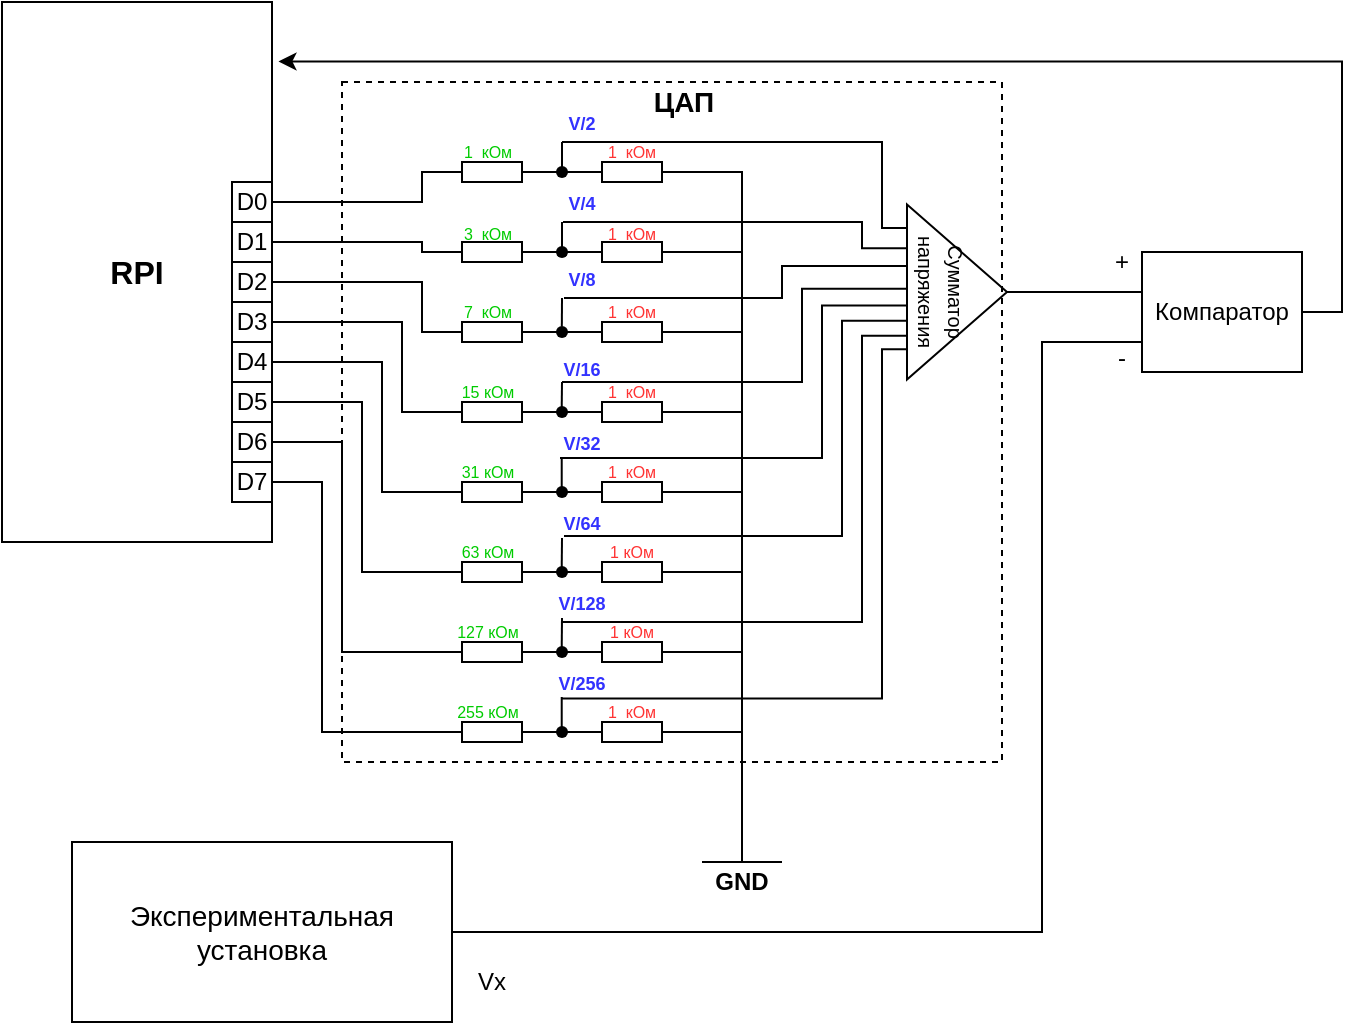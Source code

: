 <mxfile version="14.8.5" type="github"><diagram id="Ao8N1JVxFqzQUggPMkVe" name="Page-1"><mxGraphModel dx="1463" dy="832" grid="1" gridSize="10" guides="1" tooltips="1" connect="1" arrows="1" fold="1" page="1" pageScale="1" pageWidth="850" pageHeight="1100" math="0" shadow="0"><root><mxCell id="0"/><mxCell id="1" parent="0"/><mxCell id="EFaAXq0DuyYOStFWI_Eq-37" value="" style="shape=waypoint;sketch=0;fillStyle=solid;size=6;pointerEvents=1;points=[];fillColor=none;resizable=0;rotatable=0;perimeter=centerPerimeter;snapToPoint=1;strokeColor=#000000;" parent="1" vertex="1"><mxGeometry x="250" y="185" width="40" height="40" as="geometry"/></mxCell><mxCell id="EFaAXq0DuyYOStFWI_Eq-41" value="" style="shape=waypoint;sketch=0;fillStyle=solid;size=6;pointerEvents=1;points=[];fillColor=none;resizable=0;rotatable=0;perimeter=centerPerimeter;snapToPoint=1;strokeColor=#000000;" parent="1" vertex="1"><mxGeometry x="250" y="225" width="40" height="40" as="geometry"/></mxCell><mxCell id="EFaAXq0DuyYOStFWI_Eq-45" value="" style="shape=waypoint;sketch=0;fillStyle=solid;size=6;pointerEvents=1;points=[];fillColor=none;resizable=0;rotatable=0;perimeter=centerPerimeter;snapToPoint=1;strokeColor=#000000;" parent="1" vertex="1"><mxGeometry x="250" y="265" width="40" height="40" as="geometry"/></mxCell><mxCell id="EFaAXq0DuyYOStFWI_Eq-49" value="" style="shape=waypoint;sketch=0;fillStyle=solid;size=6;pointerEvents=1;points=[];fillColor=none;resizable=0;rotatable=0;perimeter=centerPerimeter;snapToPoint=1;strokeColor=#000000;" parent="1" vertex="1"><mxGeometry x="250" y="305" width="40" height="40" as="geometry"/></mxCell><mxCell id="EFaAXq0DuyYOStFWI_Eq-53" value="" style="shape=waypoint;sketch=0;fillStyle=solid;size=6;pointerEvents=1;points=[];fillColor=none;resizable=0;rotatable=0;perimeter=centerPerimeter;snapToPoint=1;strokeColor=#000000;" parent="1" vertex="1"><mxGeometry x="250" y="345" width="40" height="40" as="geometry"/></mxCell><mxCell id="EFaAXq0DuyYOStFWI_Eq-57" value="" style="shape=waypoint;sketch=0;fillStyle=solid;size=6;pointerEvents=1;points=[];fillColor=none;resizable=0;rotatable=0;perimeter=centerPerimeter;snapToPoint=1;strokeColor=#000000;" parent="1" vertex="1"><mxGeometry x="250" y="385" width="40" height="40" as="geometry"/></mxCell><mxCell id="EFaAXq0DuyYOStFWI_Eq-68" value="" style="shape=waypoint;sketch=0;fillStyle=solid;size=6;pointerEvents=1;points=[];fillColor=none;resizable=0;rotatable=0;perimeter=centerPerimeter;snapToPoint=1;strokeColor=#000000;" parent="1" vertex="1"><mxGeometry x="250" y="425" width="40" height="40" as="geometry"/></mxCell><mxCell id="EFaAXq0DuyYOStFWI_Eq-130" value="&lt;font style=&quot;font-size: 8px;&quot; color=&quot;#ff3333&quot;&gt;1&amp;nbsp; кОм&lt;/font&gt;" style="text;html=1;strokeColor=none;fillColor=none;align=center;verticalAlign=middle;whiteSpace=wrap;rounded=0;fontSize=8;" parent="1" vertex="1"><mxGeometry x="285" y="305" width="40" height="20" as="geometry"/></mxCell><mxCell id="EFaAXq0DuyYOStFWI_Eq-131" value="&lt;font style=&quot;font-size: 8px;&quot; color=&quot;#ff3333&quot;&gt;1 кОм&lt;/font&gt;" style="text;html=1;strokeColor=none;fillColor=none;align=center;verticalAlign=middle;whiteSpace=wrap;rounded=0;fontSize=8;" parent="1" vertex="1"><mxGeometry x="285" y="345" width="40" height="20" as="geometry"/></mxCell><mxCell id="EFaAXq0DuyYOStFWI_Eq-132" value="&lt;font color=&quot;#ff3333&quot; style=&quot;font-size: 8px;&quot;&gt;&lt;span style=&quot;font-size: 8px;&quot;&gt;1 кОм&lt;/span&gt;&lt;/font&gt;" style="text;html=1;strokeColor=none;fillColor=none;align=center;verticalAlign=middle;whiteSpace=wrap;rounded=0;fontSize=8;" parent="1" vertex="1"><mxGeometry x="285" y="385" width="40" height="20" as="geometry"/></mxCell><mxCell id="EFaAXq0DuyYOStFWI_Eq-133" value="&lt;font style=&quot;font-size: 8px;&quot; color=&quot;#ff3333&quot;&gt;1&amp;nbsp; кОм&lt;/font&gt;" style="text;html=1;strokeColor=none;fillColor=none;align=center;verticalAlign=middle;whiteSpace=wrap;rounded=0;fontSize=8;" parent="1" vertex="1"><mxGeometry x="285" y="265" width="40" height="20" as="geometry"/></mxCell><mxCell id="EFaAXq0DuyYOStFWI_Eq-134" value="&lt;font style=&quot;font-size: 8px;&quot; color=&quot;#ff3333&quot;&gt;1&amp;nbsp; кОм&lt;/font&gt;" style="text;html=1;strokeColor=none;fillColor=none;align=center;verticalAlign=middle;whiteSpace=wrap;rounded=0;fontSize=8;" parent="1" vertex="1"><mxGeometry x="285" y="225" width="40" height="20" as="geometry"/></mxCell><mxCell id="EFaAXq0DuyYOStFWI_Eq-135" value="&lt;font style=&quot;font-size: 8px;&quot; color=&quot;#ff3333&quot;&gt;1&amp;nbsp; кОм&lt;/font&gt;" style="text;html=1;strokeColor=none;fillColor=none;align=center;verticalAlign=middle;whiteSpace=wrap;rounded=0;fontSize=8;" parent="1" vertex="1"><mxGeometry x="285" y="186.25" width="40" height="20" as="geometry"/></mxCell><mxCell id="EFaAXq0DuyYOStFWI_Eq-137" value="&lt;font style=&quot;font-size: 8px;&quot; color=&quot;#ff3333&quot;&gt;1&amp;nbsp; кОм&lt;/font&gt;" style="text;html=1;strokeColor=none;fillColor=none;align=center;verticalAlign=middle;whiteSpace=wrap;rounded=0;fontSize=8;" parent="1" vertex="1"><mxGeometry x="285" y="425" width="40" height="20" as="geometry"/></mxCell><mxCell id="EFaAXq0DuyYOStFWI_Eq-136" value="&lt;font style=&quot;font-size: 8px;&quot; color=&quot;#ff3333&quot;&gt;1&amp;nbsp; кОм&lt;/font&gt;" style="text;html=1;strokeColor=none;fillColor=none;align=center;verticalAlign=middle;whiteSpace=wrap;rounded=0;fontSize=8;" parent="1" vertex="1"><mxGeometry x="285" y="145" width="40" height="20" as="geometry"/></mxCell><mxCell id="EFaAXq0DuyYOStFWI_Eq-4" style="edgeStyle=orthogonalEdgeStyle;rounded=0;orthogonalLoop=1;jettySize=auto;html=1;exitX=1;exitY=0.5;exitDx=0;exitDy=0;entryX=1.024;entryY=0.11;entryDx=0;entryDy=0;entryPerimeter=0;" parent="1" source="EFaAXq0DuyYOStFWI_Eq-5" target="EFaAXq0DuyYOStFWI_Eq-16" edge="1"><mxGeometry relative="1" as="geometry"><mxPoint x="150" y="105" as="targetPoint"/></mxGeometry></mxCell><mxCell id="EFaAXq0DuyYOStFWI_Eq-5" value="Компаратор" style="rounded=0;whiteSpace=wrap;html=1;" parent="1" vertex="1"><mxGeometry x="560" y="205" width="80" height="60" as="geometry"/></mxCell><mxCell id="EFaAXq0DuyYOStFWI_Eq-6" style="edgeStyle=elbowEdgeStyle;rounded=0;orthogonalLoop=1;jettySize=auto;html=1;exitX=1;exitY=0.5;exitDx=0;exitDy=0;entryX=0;entryY=0.75;entryDx=0;entryDy=0;endArrow=none;endFill=0;strokeColor=#000000;strokeWidth=1;" parent="1" source="EFaAXq0DuyYOStFWI_Eq-7" target="EFaAXq0DuyYOStFWI_Eq-5" edge="1"><mxGeometry relative="1" as="geometry"><Array as="points"><mxPoint x="510" y="340"/><mxPoint x="340" y="300"/><mxPoint x="240" y="240"/></Array></mxGeometry></mxCell><mxCell id="EFaAXq0DuyYOStFWI_Eq-7" value="&lt;font style=&quot;font-size: 14px&quot;&gt;Экспериментальная установка&lt;/font&gt;" style="rounded=0;whiteSpace=wrap;html=1;" parent="1" vertex="1"><mxGeometry x="25" y="500" width="190" height="90" as="geometry"/></mxCell><mxCell id="EFaAXq0DuyYOStFWI_Eq-8" style="edgeStyle=elbowEdgeStyle;rounded=0;orthogonalLoop=1;jettySize=auto;elbow=vertical;html=1;entryX=0;entryY=0.5;entryDx=0;entryDy=0;endArrow=diamond;endFill=1;" parent="1" source="EFaAXq0DuyYOStFWI_Eq-5" target="EFaAXq0DuyYOStFWI_Eq-5" edge="1"><mxGeometry relative="1" as="geometry"/></mxCell><mxCell id="EFaAXq0DuyYOStFWI_Eq-11" value="Vx" style="text;html=1;strokeColor=none;fillColor=none;align=center;verticalAlign=middle;whiteSpace=wrap;rounded=0;" parent="1" vertex="1"><mxGeometry x="215" y="560" width="40" height="20" as="geometry"/></mxCell><mxCell id="EFaAXq0DuyYOStFWI_Eq-12" value="-" style="text;html=1;strokeColor=none;fillColor=none;align=center;verticalAlign=middle;whiteSpace=wrap;rounded=0;" parent="1" vertex="1"><mxGeometry x="510" y="225" width="80" height="65" as="geometry"/></mxCell><mxCell id="EFaAXq0DuyYOStFWI_Eq-13" value="+" style="text;html=1;strokeColor=none;fillColor=none;align=center;verticalAlign=middle;whiteSpace=wrap;rounded=0;" parent="1" vertex="1"><mxGeometry x="530" y="195" width="40" height="30" as="geometry"/></mxCell><mxCell id="EFaAXq0DuyYOStFWI_Eq-16" value="&lt;b&gt;&lt;font style=&quot;font-size: 16px&quot;&gt;RPI&lt;/font&gt;&lt;/b&gt;" style="rounded=0;whiteSpace=wrap;html=1;" parent="1" vertex="1"><mxGeometry x="-10" y="80" width="135" height="270" as="geometry"/></mxCell><mxCell id="EFaAXq0DuyYOStFWI_Eq-17" value="D7" style="rounded=0;whiteSpace=wrap;html=1;" parent="1" vertex="1"><mxGeometry x="105" y="310" width="20" height="20" as="geometry"/></mxCell><mxCell id="EFaAXq0DuyYOStFWI_Eq-18" value="D6" style="rounded=0;whiteSpace=wrap;html=1;" parent="1" vertex="1"><mxGeometry x="105" y="290" width="20" height="20" as="geometry"/></mxCell><mxCell id="EFaAXq0DuyYOStFWI_Eq-19" value="D5" style="rounded=0;whiteSpace=wrap;html=1;" parent="1" vertex="1"><mxGeometry x="105" y="270" width="20" height="20" as="geometry"/></mxCell><mxCell id="EFaAXq0DuyYOStFWI_Eq-20" value="D4" style="rounded=0;whiteSpace=wrap;html=1;" parent="1" vertex="1"><mxGeometry x="105" y="250" width="20" height="20" as="geometry"/></mxCell><mxCell id="EFaAXq0DuyYOStFWI_Eq-21" value="D3" style="rounded=0;whiteSpace=wrap;html=1;" parent="1" vertex="1"><mxGeometry x="105" y="230" width="20" height="20" as="geometry"/></mxCell><mxCell id="EFaAXq0DuyYOStFWI_Eq-22" value="D2" style="rounded=0;whiteSpace=wrap;html=1;" parent="1" vertex="1"><mxGeometry x="105" y="210" width="20" height="20" as="geometry"/></mxCell><mxCell id="EFaAXq0DuyYOStFWI_Eq-23" value="D1" style="rounded=0;whiteSpace=wrap;html=1;" parent="1" vertex="1"><mxGeometry x="105" y="190" width="20" height="20" as="geometry"/></mxCell><mxCell id="EFaAXq0DuyYOStFWI_Eq-24" value="D0" style="rounded=0;whiteSpace=wrap;html=1;" parent="1" vertex="1"><mxGeometry x="105" y="170" width="20" height="20" as="geometry"/></mxCell><mxCell id="EFaAXq0DuyYOStFWI_Eq-84" style="edgeStyle=elbowEdgeStyle;rounded=0;orthogonalLoop=1;jettySize=auto;html=1;exitX=0;exitY=0.5;exitDx=0;exitDy=0;entryX=1;entryY=0.5;entryDx=0;entryDy=0;startArrow=none;startFill=0;endArrow=none;endFill=0;" parent="1" source="EFaAXq0DuyYOStFWI_Eq-26" target="EFaAXq0DuyYOStFWI_Eq-24" edge="1"><mxGeometry relative="1" as="geometry"><Array as="points"><mxPoint x="200" y="170"/></Array></mxGeometry></mxCell><mxCell id="EFaAXq0DuyYOStFWI_Eq-26" value="" style="rounded=0;whiteSpace=wrap;html=1;" parent="1" vertex="1"><mxGeometry x="220" y="160" width="30" height="10" as="geometry"/></mxCell><mxCell id="EFaAXq0DuyYOStFWI_Eq-154" style="edgeStyle=elbowEdgeStyle;rounded=0;orthogonalLoop=1;jettySize=auto;html=1;exitX=1;exitY=0.5;exitDx=0;exitDy=0;entryX=0.5;entryY=0;entryDx=0;entryDy=0;fontSize=12;fontColor=#000000;startArrow=none;startFill=0;endArrow=none;endFill=0;elbow=vertical;" parent="1" source="EFaAXq0DuyYOStFWI_Eq-27" target="EFaAXq0DuyYOStFWI_Eq-150" edge="1"><mxGeometry relative="1" as="geometry"><Array as="points"><mxPoint x="340" y="165"/></Array></mxGeometry></mxCell><mxCell id="EFaAXq0DuyYOStFWI_Eq-27" value="" style="rounded=0;whiteSpace=wrap;html=1;" parent="1" vertex="1"><mxGeometry x="290" y="160" width="30" height="10" as="geometry"/></mxCell><mxCell id="EFaAXq0DuyYOStFWI_Eq-28" value="" style="endArrow=none;html=1;exitX=1;exitY=0.5;exitDx=0;exitDy=0;entryX=0;entryY=0.5;entryDx=0;entryDy=0;" parent="1" source="EFaAXq0DuyYOStFWI_Eq-26" target="EFaAXq0DuyYOStFWI_Eq-27" edge="1"><mxGeometry width="50" height="50" relative="1" as="geometry"><mxPoint x="340" y="-10" as="sourcePoint"/><mxPoint x="390" y="-60" as="targetPoint"/></mxGeometry></mxCell><mxCell id="EFaAXq0DuyYOStFWI_Eq-85" style="edgeStyle=elbowEdgeStyle;rounded=0;orthogonalLoop=1;jettySize=auto;html=1;exitX=0;exitY=0.5;exitDx=0;exitDy=0;entryX=1;entryY=0.5;entryDx=0;entryDy=0;startArrow=none;startFill=0;endArrow=none;endFill=0;" parent="1" source="EFaAXq0DuyYOStFWI_Eq-34" target="EFaAXq0DuyYOStFWI_Eq-23" edge="1"><mxGeometry relative="1" as="geometry"><Array as="points"><mxPoint x="200" y="208"/></Array></mxGeometry></mxCell><mxCell id="EFaAXq0DuyYOStFWI_Eq-34" value="" style="rounded=0;whiteSpace=wrap;html=1;" parent="1" vertex="1"><mxGeometry x="220" y="200" width="30" height="10" as="geometry"/></mxCell><mxCell id="EFaAXq0DuyYOStFWI_Eq-35" value="" style="rounded=0;whiteSpace=wrap;html=1;" parent="1" vertex="1"><mxGeometry x="290" y="200" width="30" height="10" as="geometry"/></mxCell><mxCell id="EFaAXq0DuyYOStFWI_Eq-36" value="" style="endArrow=none;html=1;exitX=1;exitY=0.5;exitDx=0;exitDy=0;entryX=0;entryY=0.5;entryDx=0;entryDy=0;" parent="1" source="EFaAXq0DuyYOStFWI_Eq-34" target="EFaAXq0DuyYOStFWI_Eq-35" edge="1"><mxGeometry width="50" height="50" relative="1" as="geometry"><mxPoint x="340" y="30" as="sourcePoint"/><mxPoint x="390" y="-20" as="targetPoint"/></mxGeometry></mxCell><mxCell id="EFaAXq0DuyYOStFWI_Eq-86" style="edgeStyle=elbowEdgeStyle;rounded=0;orthogonalLoop=1;jettySize=auto;html=1;exitX=0;exitY=0.5;exitDx=0;exitDy=0;entryX=1;entryY=0.5;entryDx=0;entryDy=0;startArrow=none;startFill=0;endArrow=none;endFill=0;" parent="1" source="EFaAXq0DuyYOStFWI_Eq-38" target="EFaAXq0DuyYOStFWI_Eq-22" edge="1"><mxGeometry relative="1" as="geometry"><Array as="points"><mxPoint x="200" y="230"/></Array></mxGeometry></mxCell><mxCell id="EFaAXq0DuyYOStFWI_Eq-38" value="" style="rounded=0;whiteSpace=wrap;html=1;" parent="1" vertex="1"><mxGeometry x="220" y="240" width="30" height="10" as="geometry"/></mxCell><mxCell id="EFaAXq0DuyYOStFWI_Eq-39" value="" style="rounded=0;whiteSpace=wrap;html=1;" parent="1" vertex="1"><mxGeometry x="290" y="240" width="30" height="10" as="geometry"/></mxCell><mxCell id="EFaAXq0DuyYOStFWI_Eq-40" value="" style="endArrow=none;html=1;exitX=1;exitY=0.5;exitDx=0;exitDy=0;entryX=0;entryY=0.5;entryDx=0;entryDy=0;" parent="1" source="EFaAXq0DuyYOStFWI_Eq-38" target="EFaAXq0DuyYOStFWI_Eq-39" edge="1"><mxGeometry width="50" height="50" relative="1" as="geometry"><mxPoint x="340" y="70" as="sourcePoint"/><mxPoint x="390" y="20" as="targetPoint"/></mxGeometry></mxCell><mxCell id="EFaAXq0DuyYOStFWI_Eq-87" style="edgeStyle=elbowEdgeStyle;rounded=0;orthogonalLoop=1;jettySize=auto;html=1;exitX=0;exitY=0.5;exitDx=0;exitDy=0;entryX=1;entryY=0.5;entryDx=0;entryDy=0;startArrow=none;startFill=0;endArrow=none;endFill=0;" parent="1" source="EFaAXq0DuyYOStFWI_Eq-42" target="EFaAXq0DuyYOStFWI_Eq-21" edge="1"><mxGeometry relative="1" as="geometry"><Array as="points"><mxPoint x="190" y="270"/><mxPoint x="180" y="260"/></Array></mxGeometry></mxCell><mxCell id="EFaAXq0DuyYOStFWI_Eq-42" value="" style="rounded=0;whiteSpace=wrap;html=1;" parent="1" vertex="1"><mxGeometry x="220" y="280" width="30" height="10" as="geometry"/></mxCell><mxCell id="EFaAXq0DuyYOStFWI_Eq-43" value="" style="rounded=0;whiteSpace=wrap;html=1;" parent="1" vertex="1"><mxGeometry x="290" y="280" width="30" height="10" as="geometry"/></mxCell><mxCell id="EFaAXq0DuyYOStFWI_Eq-44" value="" style="endArrow=none;html=1;exitX=1;exitY=0.5;exitDx=0;exitDy=0;entryX=0;entryY=0.5;entryDx=0;entryDy=0;" parent="1" source="EFaAXq0DuyYOStFWI_Eq-42" target="EFaAXq0DuyYOStFWI_Eq-43" edge="1"><mxGeometry width="50" height="50" relative="1" as="geometry"><mxPoint x="340" y="110" as="sourcePoint"/><mxPoint x="390" y="60" as="targetPoint"/></mxGeometry></mxCell><mxCell id="EFaAXq0DuyYOStFWI_Eq-88" style="edgeStyle=elbowEdgeStyle;rounded=0;orthogonalLoop=1;jettySize=auto;html=1;exitX=0;exitY=0.5;exitDx=0;exitDy=0;entryX=1;entryY=0.5;entryDx=0;entryDy=0;startArrow=none;startFill=0;endArrow=none;endFill=0;" parent="1" source="EFaAXq0DuyYOStFWI_Eq-46" target="EFaAXq0DuyYOStFWI_Eq-20" edge="1"><mxGeometry relative="1" as="geometry"><Array as="points"><mxPoint x="180" y="300"/><mxPoint x="170" y="300"/></Array></mxGeometry></mxCell><mxCell id="EFaAXq0DuyYOStFWI_Eq-46" value="" style="rounded=0;whiteSpace=wrap;html=1;" parent="1" vertex="1"><mxGeometry x="220" y="320" width="30" height="10" as="geometry"/></mxCell><mxCell id="EFaAXq0DuyYOStFWI_Eq-47" value="" style="rounded=0;whiteSpace=wrap;html=1;" parent="1" vertex="1"><mxGeometry x="290" y="320" width="30" height="10" as="geometry"/></mxCell><mxCell id="EFaAXq0DuyYOStFWI_Eq-48" value="" style="endArrow=none;html=1;exitX=1;exitY=0.5;exitDx=0;exitDy=0;entryX=0;entryY=0.5;entryDx=0;entryDy=0;" parent="1" source="EFaAXq0DuyYOStFWI_Eq-46" target="EFaAXq0DuyYOStFWI_Eq-47" edge="1"><mxGeometry width="50" height="50" relative="1" as="geometry"><mxPoint x="340" y="150" as="sourcePoint"/><mxPoint x="390" y="100" as="targetPoint"/></mxGeometry></mxCell><mxCell id="EFaAXq0DuyYOStFWI_Eq-89" style="edgeStyle=elbowEdgeStyle;rounded=0;orthogonalLoop=1;jettySize=auto;html=1;exitX=0;exitY=0.5;exitDx=0;exitDy=0;entryX=1;entryY=0.5;entryDx=0;entryDy=0;startArrow=none;startFill=0;endArrow=none;endFill=0;" parent="1" source="EFaAXq0DuyYOStFWI_Eq-50" target="EFaAXq0DuyYOStFWI_Eq-19" edge="1"><mxGeometry relative="1" as="geometry"><Array as="points"><mxPoint x="170" y="330"/></Array></mxGeometry></mxCell><mxCell id="EFaAXq0DuyYOStFWI_Eq-50" value="" style="rounded=0;whiteSpace=wrap;html=1;" parent="1" vertex="1"><mxGeometry x="220" y="360" width="30" height="10" as="geometry"/></mxCell><mxCell id="EFaAXq0DuyYOStFWI_Eq-51" value="" style="rounded=0;whiteSpace=wrap;html=1;" parent="1" vertex="1"><mxGeometry x="290" y="360" width="30" height="10" as="geometry"/></mxCell><mxCell id="EFaAXq0DuyYOStFWI_Eq-52" value="" style="endArrow=none;html=1;exitX=1;exitY=0.5;exitDx=0;exitDy=0;entryX=0;entryY=0.5;entryDx=0;entryDy=0;" parent="1" source="EFaAXq0DuyYOStFWI_Eq-50" target="EFaAXq0DuyYOStFWI_Eq-51" edge="1"><mxGeometry width="50" height="50" relative="1" as="geometry"><mxPoint x="340" y="190" as="sourcePoint"/><mxPoint x="390" y="140" as="targetPoint"/></mxGeometry></mxCell><mxCell id="EFaAXq0DuyYOStFWI_Eq-90" style="edgeStyle=elbowEdgeStyle;rounded=0;orthogonalLoop=1;jettySize=auto;html=1;exitX=0;exitY=0.5;exitDx=0;exitDy=0;startArrow=none;startFill=0;endArrow=none;endFill=0;" parent="1" source="EFaAXq0DuyYOStFWI_Eq-54" target="EFaAXq0DuyYOStFWI_Eq-18" edge="1"><mxGeometry relative="1" as="geometry"><Array as="points"><mxPoint x="160" y="350"/></Array></mxGeometry></mxCell><mxCell id="EFaAXq0DuyYOStFWI_Eq-54" value="" style="rounded=0;whiteSpace=wrap;html=1;" parent="1" vertex="1"><mxGeometry x="220" y="400" width="30" height="10" as="geometry"/></mxCell><mxCell id="EFaAXq0DuyYOStFWI_Eq-55" value="" style="rounded=0;whiteSpace=wrap;html=1;" parent="1" vertex="1"><mxGeometry x="290" y="400" width="30" height="10" as="geometry"/></mxCell><mxCell id="EFaAXq0DuyYOStFWI_Eq-56" value="" style="endArrow=none;html=1;exitX=1;exitY=0.5;exitDx=0;exitDy=0;entryX=0;entryY=0.5;entryDx=0;entryDy=0;" parent="1" source="EFaAXq0DuyYOStFWI_Eq-54" target="EFaAXq0DuyYOStFWI_Eq-55" edge="1"><mxGeometry width="50" height="50" relative="1" as="geometry"><mxPoint x="340" y="230" as="sourcePoint"/><mxPoint x="390" y="180" as="targetPoint"/></mxGeometry></mxCell><mxCell id="EFaAXq0DuyYOStFWI_Eq-91" style="edgeStyle=elbowEdgeStyle;rounded=0;orthogonalLoop=1;jettySize=auto;html=1;exitX=0;exitY=0.5;exitDx=0;exitDy=0;entryX=1;entryY=0.5;entryDx=0;entryDy=0;startArrow=none;startFill=0;endArrow=none;endFill=0;" parent="1" source="EFaAXq0DuyYOStFWI_Eq-58" target="EFaAXq0DuyYOStFWI_Eq-17" edge="1"><mxGeometry relative="1" as="geometry"><Array as="points"><mxPoint x="150" y="380"/></Array></mxGeometry></mxCell><mxCell id="EFaAXq0DuyYOStFWI_Eq-58" value="" style="rounded=0;whiteSpace=wrap;html=1;" parent="1" vertex="1"><mxGeometry x="220" y="440" width="30" height="10" as="geometry"/></mxCell><mxCell id="EFaAXq0DuyYOStFWI_Eq-59" value="" style="rounded=0;whiteSpace=wrap;html=1;" parent="1" vertex="1"><mxGeometry x="290" y="440" width="30" height="10" as="geometry"/></mxCell><mxCell id="EFaAXq0DuyYOStFWI_Eq-60" value="" style="endArrow=none;html=1;exitDx=0;exitDy=0;entryX=0;entryY=0.5;entryDx=0;entryDy=0;startArrow=none;" parent="1" source="EFaAXq0DuyYOStFWI_Eq-68" target="EFaAXq0DuyYOStFWI_Eq-59" edge="1"><mxGeometry width="50" height="50" relative="1" as="geometry"><mxPoint x="340" y="270" as="sourcePoint"/><mxPoint x="390" y="220" as="targetPoint"/></mxGeometry></mxCell><mxCell id="EFaAXq0DuyYOStFWI_Eq-63" value="&lt;b&gt;&lt;font style=&quot;font-size: 14px&quot;&gt;ЦАП&lt;/font&gt;&lt;/b&gt;" style="text;html=1;strokeColor=none;fillColor=none;align=center;verticalAlign=middle;whiteSpace=wrap;rounded=0;" parent="1" vertex="1"><mxGeometry x="311.25" y="120" width="40" height="20" as="geometry"/></mxCell><mxCell id="EFaAXq0DuyYOStFWI_Eq-69" value="" style="endArrow=none;html=1;exitX=1;exitY=0.5;exitDx=0;exitDy=0;entryDx=0;entryDy=0;" parent="1" source="EFaAXq0DuyYOStFWI_Eq-58" target="EFaAXq0DuyYOStFWI_Eq-68" edge="1"><mxGeometry width="50" height="50" relative="1" as="geometry"><mxPoint x="250" y="445" as="sourcePoint"/><mxPoint x="290" y="445" as="targetPoint"/></mxGeometry></mxCell><mxCell id="EFaAXq0DuyYOStFWI_Eq-70" value="" style="shape=waypoint;sketch=0;fillStyle=solid;size=6;pointerEvents=1;points=[];fillColor=none;resizable=0;rotatable=0;perimeter=centerPerimeter;snapToPoint=1;strokeColor=#000000;" parent="1" vertex="1"><mxGeometry x="250" y="145" width="40" height="40" as="geometry"/></mxCell><mxCell id="EFaAXq0DuyYOStFWI_Eq-92" style="edgeStyle=elbowEdgeStyle;rounded=0;orthogonalLoop=1;jettySize=auto;html=1;exitX=1;exitY=0.5;exitDx=0;exitDy=0;entryX=0.75;entryY=1;entryDx=0;entryDy=0;startArrow=none;startFill=0;endArrow=none;endFill=0;" parent="1" source="EFaAXq0DuyYOStFWI_Eq-72" target="EFaAXq0DuyYOStFWI_Eq-13" edge="1"><mxGeometry relative="1" as="geometry"/></mxCell><mxCell id="EFaAXq0DuyYOStFWI_Eq-176" style="edgeStyle=elbowEdgeStyle;rounded=0;orthogonalLoop=1;jettySize=auto;html=1;exitX=-0.01;exitY=0.134;exitDx=0;exitDy=0;fontSize=12;fontColor=#000000;startArrow=none;startFill=0;endArrow=none;endFill=0;exitPerimeter=0;" parent="1" source="EFaAXq0DuyYOStFWI_Eq-72" edge="1"><mxGeometry relative="1" as="geometry"><mxPoint x="270" y="150" as="targetPoint"/><Array as="points"><mxPoint x="430" y="170"/><mxPoint x="410" y="180"/></Array></mxGeometry></mxCell><mxCell id="EFaAXq0DuyYOStFWI_Eq-72" value="" style="triangle;whiteSpace=wrap;html=1;strokeColor=#000000;fillColor=#ffffff;align=center;verticalAlign=top;" parent="1" vertex="1"><mxGeometry x="442.5" y="181.25" width="50" height="87.5" as="geometry"/></mxCell><mxCell id="EFaAXq0DuyYOStFWI_Eq-73" value="&lt;font style=&quot;font-size: 10px&quot;&gt;Сумматор напряжения&lt;/font&gt;" style="text;html=1;strokeColor=none;fillColor=none;align=center;verticalAlign=middle;whiteSpace=wrap;rounded=0;horizontal=1;rotation=90;" parent="1" vertex="1"><mxGeometry x="440" y="215" width="40" height="20" as="geometry"/></mxCell><mxCell id="EFaAXq0DuyYOStFWI_Eq-138" value="&lt;font style=&quot;font-size: 8px&quot;&gt;31 кОм&lt;/font&gt;" style="text;html=1;strokeColor=none;fillColor=none;align=center;verticalAlign=middle;whiteSpace=wrap;rounded=0;fontSize=8;fontColor=#00CC00;" parent="1" vertex="1"><mxGeometry x="212.5" y="305" width="40" height="20" as="geometry"/></mxCell><mxCell id="EFaAXq0DuyYOStFWI_Eq-139" value="&lt;font style=&quot;font-size: 8px&quot;&gt;63 кОм&lt;/font&gt;" style="text;html=1;strokeColor=none;fillColor=none;align=center;verticalAlign=middle;whiteSpace=wrap;rounded=0;fontSize=8;fontColor=#00CC00;" parent="1" vertex="1"><mxGeometry x="212.5" y="345" width="40" height="20" as="geometry"/></mxCell><mxCell id="EFaAXq0DuyYOStFWI_Eq-140" value="&lt;font style=&quot;font-size: 8px&quot;&gt;&lt;span style=&quot;font-size: 8px&quot;&gt;127 кОм&lt;/span&gt;&lt;/font&gt;" style="text;html=1;strokeColor=none;fillColor=none;align=center;verticalAlign=middle;whiteSpace=wrap;rounded=0;fontSize=8;fontColor=#00CC00;" parent="1" vertex="1"><mxGeometry x="212.5" y="385" width="40" height="20" as="geometry"/></mxCell><mxCell id="EFaAXq0DuyYOStFWI_Eq-141" value="&lt;font style=&quot;font-size: 8px&quot;&gt;15 кОм&lt;/font&gt;" style="text;html=1;strokeColor=none;fillColor=none;align=center;verticalAlign=middle;whiteSpace=wrap;rounded=0;fontSize=8;fontColor=#00CC00;" parent="1" vertex="1"><mxGeometry x="212.5" y="265" width="40" height="20" as="geometry"/></mxCell><mxCell id="EFaAXq0DuyYOStFWI_Eq-142" value="&lt;font style=&quot;font-size: 8px&quot;&gt;7&amp;nbsp; кОм&lt;/font&gt;" style="text;html=1;strokeColor=none;fillColor=none;align=center;verticalAlign=middle;whiteSpace=wrap;rounded=0;fontSize=8;fontColor=#00CC00;" parent="1" vertex="1"><mxGeometry x="212.5" y="225" width="40" height="20" as="geometry"/></mxCell><mxCell id="EFaAXq0DuyYOStFWI_Eq-143" value="&lt;font style=&quot;font-size: 8px&quot;&gt;3&amp;nbsp; кОм&lt;/font&gt;" style="text;html=1;strokeColor=none;fillColor=none;align=center;verticalAlign=middle;whiteSpace=wrap;rounded=0;fontSize=8;fontColor=#00CC00;" parent="1" vertex="1"><mxGeometry x="212.5" y="186.25" width="40" height="20" as="geometry"/></mxCell><mxCell id="EFaAXq0DuyYOStFWI_Eq-144" value="&lt;font style=&quot;font-size: 8px;&quot;&gt;1&amp;nbsp; кОм&lt;/font&gt;" style="text;html=1;strokeColor=none;fillColor=none;align=center;verticalAlign=middle;whiteSpace=wrap;rounded=0;fontSize=8;fontColor=#00CC00;" parent="1" vertex="1"><mxGeometry x="212.5" y="145" width="40" height="20" as="geometry"/></mxCell><mxCell id="EFaAXq0DuyYOStFWI_Eq-145" value="&lt;font style=&quot;font-size: 8px&quot;&gt;255 кОм&lt;/font&gt;" style="text;html=1;strokeColor=none;fillColor=none;align=center;verticalAlign=middle;whiteSpace=wrap;rounded=0;fontSize=8;fontColor=#00CC00;" parent="1" vertex="1"><mxGeometry x="212.5" y="425" width="40" height="20" as="geometry"/></mxCell><mxCell id="EFaAXq0DuyYOStFWI_Eq-146" value="" style="endArrow=none;html=1;fontSize=8;fontColor=#00CC00;" parent="1" edge="1"><mxGeometry width="50" height="50" relative="1" as="geometry"><mxPoint x="340" y="510" as="sourcePoint"/><mxPoint x="380" y="510" as="targetPoint"/></mxGeometry></mxCell><mxCell id="EFaAXq0DuyYOStFWI_Eq-150" value="GND" style="text;html=1;strokeColor=none;fillColor=none;align=center;verticalAlign=middle;whiteSpace=wrap;rounded=0;fontSize=12;fontStyle=1" parent="1" vertex="1"><mxGeometry x="340" y="510" width="40" height="20" as="geometry"/></mxCell><mxCell id="EFaAXq0DuyYOStFWI_Eq-155" value="" style="endArrow=none;html=1;fontSize=12;fontColor=#000000;exitX=1;exitY=0.5;exitDx=0;exitDy=0;" parent="1" source="EFaAXq0DuyYOStFWI_Eq-35" edge="1"><mxGeometry width="50" height="50" relative="1" as="geometry"><mxPoint x="350" y="320" as="sourcePoint"/><mxPoint x="360" y="205" as="targetPoint"/></mxGeometry></mxCell><mxCell id="EFaAXq0DuyYOStFWI_Eq-156" value="" style="endArrow=none;html=1;fontSize=12;fontColor=#000000;exitX=1;exitY=0.5;exitDx=0;exitDy=0;" parent="1" edge="1"><mxGeometry width="50" height="50" relative="1" as="geometry"><mxPoint x="320" y="245" as="sourcePoint"/><mxPoint x="360" y="245" as="targetPoint"/></mxGeometry></mxCell><mxCell id="EFaAXq0DuyYOStFWI_Eq-157" value="" style="endArrow=none;html=1;fontSize=12;fontColor=#000000;exitX=1;exitY=0.5;exitDx=0;exitDy=0;" parent="1" edge="1"><mxGeometry width="50" height="50" relative="1" as="geometry"><mxPoint x="320" y="285" as="sourcePoint"/><mxPoint x="360" y="285" as="targetPoint"/></mxGeometry></mxCell><mxCell id="EFaAXq0DuyYOStFWI_Eq-158" value="" style="endArrow=none;html=1;fontSize=12;fontColor=#000000;exitX=1;exitY=0.5;exitDx=0;exitDy=0;" parent="1" edge="1"><mxGeometry width="50" height="50" relative="1" as="geometry"><mxPoint x="320" y="325" as="sourcePoint"/><mxPoint x="360" y="325" as="targetPoint"/></mxGeometry></mxCell><mxCell id="EFaAXq0DuyYOStFWI_Eq-159" value="" style="endArrow=none;html=1;fontSize=12;fontColor=#000000;exitX=1;exitY=0.5;exitDx=0;exitDy=0;" parent="1" edge="1"><mxGeometry width="50" height="50" relative="1" as="geometry"><mxPoint x="320" y="365" as="sourcePoint"/><mxPoint x="360" y="365" as="targetPoint"/></mxGeometry></mxCell><mxCell id="EFaAXq0DuyYOStFWI_Eq-160" value="" style="endArrow=none;html=1;fontSize=12;fontColor=#000000;exitX=1;exitY=0.5;exitDx=0;exitDy=0;" parent="1" edge="1"><mxGeometry width="50" height="50" relative="1" as="geometry"><mxPoint x="320" y="405" as="sourcePoint"/><mxPoint x="360" y="405" as="targetPoint"/></mxGeometry></mxCell><mxCell id="EFaAXq0DuyYOStFWI_Eq-161" value="" style="endArrow=none;html=1;fontSize=12;fontColor=#000000;exitX=1;exitY=0.5;exitDx=0;exitDy=0;" parent="1" edge="1"><mxGeometry width="50" height="50" relative="1" as="geometry"><mxPoint x="320" y="445" as="sourcePoint"/><mxPoint x="360" y="445" as="targetPoint"/></mxGeometry></mxCell><mxCell id="EFaAXq0DuyYOStFWI_Eq-165" value="" style="endArrow=none;html=1;fontSize=12;fontColor=#000000;" parent="1" source="EFaAXq0DuyYOStFWI_Eq-70" edge="1"><mxGeometry width="50" height="50" relative="1" as="geometry"><mxPoint x="350" y="320" as="sourcePoint"/><mxPoint x="270" y="150" as="targetPoint"/></mxGeometry></mxCell><mxCell id="EFaAXq0DuyYOStFWI_Eq-166" value="" style="endArrow=none;html=1;fontSize=12;fontColor=#000000;" parent="1" source="EFaAXq0DuyYOStFWI_Eq-37" edge="1"><mxGeometry width="50" height="50" relative="1" as="geometry"><mxPoint x="280" y="175" as="sourcePoint"/><mxPoint x="270" y="190" as="targetPoint"/></mxGeometry></mxCell><mxCell id="EFaAXq0DuyYOStFWI_Eq-170" value="" style="endArrow=none;html=1;fontSize=12;fontColor=#000000;" parent="1" edge="1"><mxGeometry width="50" height="50" relative="1" as="geometry"><mxPoint x="269.92" y="242.25" as="sourcePoint"/><mxPoint x="270" y="228" as="targetPoint"/></mxGeometry></mxCell><mxCell id="EFaAXq0DuyYOStFWI_Eq-171" value="" style="endArrow=none;html=1;fontSize=12;fontColor=#000000;" parent="1" edge="1"><mxGeometry width="50" height="50" relative="1" as="geometry"><mxPoint x="269.86" y="282.5" as="sourcePoint"/><mxPoint x="270" y="270" as="targetPoint"/></mxGeometry></mxCell><mxCell id="EFaAXq0DuyYOStFWI_Eq-172" value="" style="endArrow=none;html=1;fontSize=12;fontColor=#000000;" parent="1" edge="1"><mxGeometry width="50" height="50" relative="1" as="geometry"><mxPoint x="269.86" y="322.5" as="sourcePoint"/><mxPoint x="269.86" y="307.5" as="targetPoint"/></mxGeometry></mxCell><mxCell id="EFaAXq0DuyYOStFWI_Eq-173" value="" style="endArrow=none;html=1;fontSize=12;fontColor=#000000;" parent="1" edge="1"><mxGeometry width="50" height="50" relative="1" as="geometry"><mxPoint x="269.86" y="362.5" as="sourcePoint"/><mxPoint x="270" y="348" as="targetPoint"/></mxGeometry></mxCell><mxCell id="EFaAXq0DuyYOStFWI_Eq-174" value="" style="endArrow=none;html=1;fontSize=12;fontColor=#000000;" parent="1" edge="1"><mxGeometry width="50" height="50" relative="1" as="geometry"><mxPoint x="269.86" y="402.5" as="sourcePoint"/><mxPoint x="270" y="388" as="targetPoint"/></mxGeometry></mxCell><mxCell id="EFaAXq0DuyYOStFWI_Eq-175" value="" style="endArrow=none;html=1;fontSize=12;fontColor=#000000;" parent="1" edge="1"><mxGeometry width="50" height="50" relative="1" as="geometry"><mxPoint x="269.86" y="442.5" as="sourcePoint"/><mxPoint x="269.86" y="427.5" as="targetPoint"/></mxGeometry></mxCell><mxCell id="EFaAXq0DuyYOStFWI_Eq-177" style="edgeStyle=elbowEdgeStyle;rounded=0;orthogonalLoop=1;jettySize=auto;html=1;exitX=0;exitY=0.25;exitDx=0;exitDy=0;fontSize=12;fontColor=#000000;startArrow=none;startFill=0;endArrow=none;endFill=0;" parent="1" source="EFaAXq0DuyYOStFWI_Eq-72" edge="1"><mxGeometry relative="1" as="geometry"><mxPoint x="442.5" y="232.975" as="sourcePoint"/><mxPoint x="270.5" y="190" as="targetPoint"/><Array as="points"><mxPoint x="420" y="200"/></Array></mxGeometry></mxCell><mxCell id="EFaAXq0DuyYOStFWI_Eq-178" style="edgeStyle=elbowEdgeStyle;rounded=0;orthogonalLoop=1;jettySize=auto;html=1;fontSize=12;fontColor=#000000;startArrow=none;startFill=0;endArrow=none;endFill=0;" parent="1" edge="1"><mxGeometry relative="1" as="geometry"><mxPoint x="442" y="212" as="sourcePoint"/><mxPoint x="271" y="228" as="targetPoint"/><Array as="points"><mxPoint x="380" y="220"/></Array></mxGeometry></mxCell><mxCell id="EFaAXq0DuyYOStFWI_Eq-179" style="edgeStyle=elbowEdgeStyle;rounded=0;orthogonalLoop=1;jettySize=auto;html=1;exitX=-0.004;exitY=0.481;exitDx=0;exitDy=0;fontSize=12;fontColor=#000000;startArrow=none;startFill=0;endArrow=none;endFill=0;exitPerimeter=0;" parent="1" source="EFaAXq0DuyYOStFWI_Eq-72" edge="1"><mxGeometry relative="1" as="geometry"><mxPoint x="442.5" y="252.01" as="sourcePoint"/><mxPoint x="270" y="270" as="targetPoint"/><Array as="points"><mxPoint x="390" y="250"/></Array></mxGeometry></mxCell><mxCell id="EFaAXq0DuyYOStFWI_Eq-180" style="edgeStyle=elbowEdgeStyle;rounded=0;orthogonalLoop=1;jettySize=auto;html=1;fontSize=12;fontColor=#000000;startArrow=none;startFill=0;endArrow=none;endFill=0;exitX=-0.004;exitY=0.577;exitDx=0;exitDy=0;exitPerimeter=0;" parent="1" source="EFaAXq0DuyYOStFWI_Eq-72" edge="1"><mxGeometry relative="1" as="geometry"><mxPoint x="440" y="229" as="sourcePoint"/><mxPoint x="269" y="308" as="targetPoint"/><Array as="points"><mxPoint x="400" y="260"/></Array></mxGeometry></mxCell><mxCell id="EFaAXq0DuyYOStFWI_Eq-181" style="edgeStyle=elbowEdgeStyle;rounded=0;orthogonalLoop=1;jettySize=auto;html=1;fontSize=12;fontColor=#000000;startArrow=none;startFill=0;endArrow=none;endFill=0;exitX=-0.009;exitY=0.664;exitDx=0;exitDy=0;exitPerimeter=0;" parent="1" source="EFaAXq0DuyYOStFWI_Eq-72" edge="1"><mxGeometry relative="1" as="geometry"><mxPoint x="439" y="240" as="sourcePoint"/><mxPoint x="271" y="347" as="targetPoint"/><Array as="points"><mxPoint x="410" y="290"/></Array></mxGeometry></mxCell><mxCell id="EFaAXq0DuyYOStFWI_Eq-182" style="edgeStyle=elbowEdgeStyle;rounded=0;orthogonalLoop=1;jettySize=auto;html=1;exitX=0;exitY=0.75;exitDx=0;exitDy=0;fontSize=12;fontColor=#000000;startArrow=none;startFill=0;endArrow=none;endFill=0;" parent="1" source="EFaAXq0DuyYOStFWI_Eq-72" edge="1"><mxGeometry relative="1" as="geometry"><mxPoint x="438.35" y="285.005" as="sourcePoint"/><mxPoint x="270" y="390" as="targetPoint"/><Array as="points"><mxPoint x="420" y="310"/></Array></mxGeometry></mxCell><mxCell id="EFaAXq0DuyYOStFWI_Eq-183" style="edgeStyle=elbowEdgeStyle;rounded=0;orthogonalLoop=1;jettySize=auto;html=1;exitX=-0.004;exitY=0.827;exitDx=0;exitDy=0;fontSize=12;fontColor=#000000;startArrow=none;startFill=0;endArrow=none;endFill=0;exitPerimeter=0;" parent="1" source="EFaAXq0DuyYOStFWI_Eq-72" edge="1"><mxGeometry relative="1" as="geometry"><mxPoint x="442.5" y="285.005" as="sourcePoint"/><mxPoint x="270" y="428.25" as="targetPoint"/><Array as="points"><mxPoint x="430" y="270"/></Array></mxGeometry></mxCell><mxCell id="EFaAXq0DuyYOStFWI_Eq-184" value="&lt;b&gt;&lt;font style=&quot;font-size: 9px&quot; color=&quot;#3333ff&quot;&gt;V/2&lt;/font&gt;&lt;/b&gt;" style="text;html=1;strokeColor=none;fillColor=none;align=center;verticalAlign=middle;whiteSpace=wrap;rounded=0;fontSize=12;fontColor=#000000;" parent="1" vertex="1"><mxGeometry x="260" y="130" width="40" height="20" as="geometry"/></mxCell><mxCell id="EFaAXq0DuyYOStFWI_Eq-185" value="&lt;b&gt;&lt;font style=&quot;font-size: 9px&quot; color=&quot;#3333ff&quot;&gt;V/4&lt;/font&gt;&lt;/b&gt;" style="text;html=1;strokeColor=none;fillColor=none;align=center;verticalAlign=middle;whiteSpace=wrap;rounded=0;fontSize=12;fontColor=#000000;" parent="1" vertex="1"><mxGeometry x="260" y="170" width="40" height="20" as="geometry"/></mxCell><mxCell id="EFaAXq0DuyYOStFWI_Eq-186" value="&lt;b&gt;&lt;font style=&quot;font-size: 9px&quot; color=&quot;#3333ff&quot;&gt;V/8&lt;/font&gt;&lt;/b&gt;" style="text;html=1;strokeColor=none;fillColor=none;align=center;verticalAlign=middle;whiteSpace=wrap;rounded=0;fontSize=12;fontColor=#000000;" parent="1" vertex="1"><mxGeometry x="260" y="207.5" width="40" height="20" as="geometry"/></mxCell><mxCell id="EFaAXq0DuyYOStFWI_Eq-187" value="&lt;b&gt;&lt;font style=&quot;font-size: 9px&quot; color=&quot;#3333ff&quot;&gt;V/16&lt;/font&gt;&lt;/b&gt;" style="text;html=1;strokeColor=none;fillColor=none;align=center;verticalAlign=middle;whiteSpace=wrap;rounded=0;fontSize=12;fontColor=#000000;" parent="1" vertex="1"><mxGeometry x="260" y="252.5" width="40" height="20" as="geometry"/></mxCell><mxCell id="EFaAXq0DuyYOStFWI_Eq-188" value="&lt;b&gt;&lt;font style=&quot;font-size: 9px&quot; color=&quot;#3333ff&quot;&gt;V/32&lt;/font&gt;&lt;/b&gt;" style="text;html=1;strokeColor=none;fillColor=none;align=center;verticalAlign=middle;whiteSpace=wrap;rounded=0;fontSize=12;fontColor=#000000;" parent="1" vertex="1"><mxGeometry x="260" y="290" width="40" height="20" as="geometry"/></mxCell><mxCell id="EFaAXq0DuyYOStFWI_Eq-189" value="&lt;b&gt;&lt;font style=&quot;font-size: 9px&quot; color=&quot;#3333ff&quot;&gt;V/64&lt;/font&gt;&lt;/b&gt;" style="text;html=1;strokeColor=none;fillColor=none;align=center;verticalAlign=middle;whiteSpace=wrap;rounded=0;fontSize=12;fontColor=#000000;" parent="1" vertex="1"><mxGeometry x="260" y="330" width="40" height="20" as="geometry"/></mxCell><mxCell id="EFaAXq0DuyYOStFWI_Eq-190" value="&lt;b&gt;&lt;font style=&quot;font-size: 9px&quot; color=&quot;#3333ff&quot;&gt;V/128&lt;/font&gt;&lt;/b&gt;" style="text;html=1;strokeColor=none;fillColor=none;align=center;verticalAlign=middle;whiteSpace=wrap;rounded=0;fontSize=12;fontColor=#000000;" parent="1" vertex="1"><mxGeometry x="260" y="370" width="40" height="20" as="geometry"/></mxCell><mxCell id="EFaAXq0DuyYOStFWI_Eq-191" value="&lt;b&gt;&lt;font style=&quot;font-size: 9px&quot; color=&quot;#3333ff&quot;&gt;V/256&lt;/font&gt;&lt;/b&gt;" style="text;html=1;strokeColor=none;fillColor=none;align=center;verticalAlign=middle;whiteSpace=wrap;rounded=0;fontSize=12;fontColor=#000000;" parent="1" vertex="1"><mxGeometry x="260" y="410" width="40" height="20" as="geometry"/></mxCell><mxCell id="EFaAXq0DuyYOStFWI_Eq-192" value="" style="rounded=0;whiteSpace=wrap;html=1;fontSize=12;fontColor=#000000;strokeColor=#000000;align=center;verticalAlign=top;dashed=1;fillColor=none;" parent="1" vertex="1"><mxGeometry x="160" y="120" width="330" height="340" as="geometry"/></mxCell></root></mxGraphModel></diagram></mxfile>